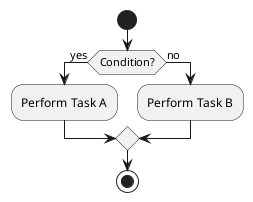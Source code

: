 @startuml
start
if (Condition?) then (yes)
:Perform Task A;
else (no)
:Perform Task B;
endif
stop
@enduml

